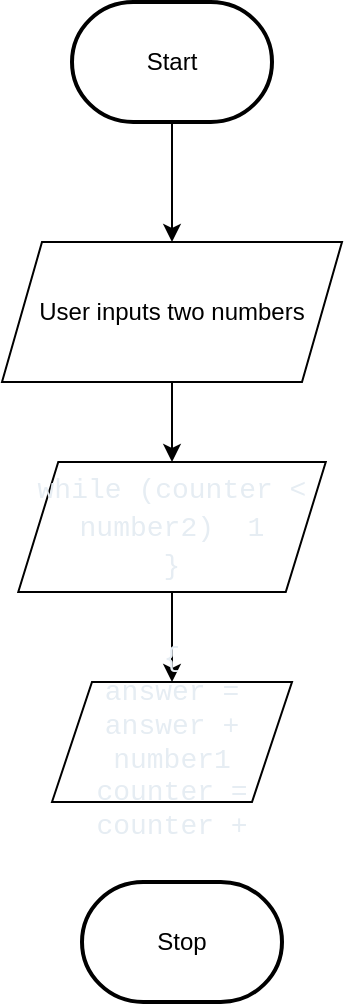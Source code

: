 <mxfile>
    <diagram id="HIP3nbAZw_EuaXWnEj3U" name="Page-1">
        <mxGraphModel dx="626" dy="469" grid="1" gridSize="10" guides="1" tooltips="1" connect="1" arrows="1" fold="1" page="1" pageScale="1" pageWidth="850" pageHeight="1100" math="0" shadow="0">
            <root>
                <mxCell id="0"/>
                <mxCell id="1" parent="0"/>
                <mxCell id="30" style="edgeStyle=orthogonalEdgeStyle;html=1;rounded=0;" parent="1" source="22" target="25" edge="1">
                    <mxGeometry relative="1" as="geometry"/>
                </mxCell>
                <mxCell id="22" value="Start" style="strokeWidth=2;html=1;shape=mxgraph.flowchart.terminator;whiteSpace=wrap;" parent="1" vertex="1">
                    <mxGeometry x="195" y="140" width="100" height="60" as="geometry"/>
                </mxCell>
                <mxCell id="23" value="Stop" style="strokeWidth=2;html=1;shape=mxgraph.flowchart.terminator;whiteSpace=wrap;" parent="1" vertex="1">
                    <mxGeometry x="200" y="580" width="100" height="60" as="geometry"/>
                </mxCell>
                <mxCell id="31" style="edgeStyle=orthogonalEdgeStyle;html=1;entryX=0.5;entryY=0;entryDx=0;entryDy=0;fontColor=#000000;rounded=0;" edge="1" parent="1" source="25" target="29">
                    <mxGeometry relative="1" as="geometry"/>
                </mxCell>
                <mxCell id="25" value="User inputs two numbers" style="shape=parallelogram;perimeter=parallelogramPerimeter;whiteSpace=wrap;html=1;fixedSize=1;" parent="1" vertex="1">
                    <mxGeometry x="160" y="260" width="170" height="70" as="geometry"/>
                </mxCell>
                <mxCell id="34" style="edgeStyle=orthogonalEdgeStyle;rounded=0;html=1;fontColor=#E6EDF3;" edge="1" parent="1" source="29" target="33">
                    <mxGeometry relative="1" as="geometry"/>
                </mxCell>
                <mxCell id="29" value="&lt;div style=&quot;font-family: Consolas, &amp;quot;Courier New&amp;quot;, monospace; font-size: 14px; line-height: 19px;&quot;&gt;&lt;div style=&quot;&quot;&gt; &lt;font color=&quot;#e6edf3&quot;&gt;while (counter &amp;lt; number2)&amp;nbsp;&lt;/font&gt;&lt;span style=&quot;color: rgb(230, 237, 243); background-color: initial;&quot;&gt;&amp;nbsp;1&lt;/span&gt;&lt;/div&gt;&lt;div style=&quot;&quot;&gt;&lt;font color=&quot;#e6edf3&quot;&gt;  }&lt;/font&gt;&lt;/div&gt;&lt;/div&gt;" style="shape=parallelogram;perimeter=parallelogramPerimeter;whiteSpace=wrap;html=1;fixedSize=1;" parent="1" vertex="1">
                    <mxGeometry x="168.13" y="370" width="153.75" height="65" as="geometry"/>
                </mxCell>
                <mxCell id="33" value="&lt;div style=&quot;color: rgb(240, 240, 240); font-family: Consolas, &amp;quot;Courier New&amp;quot;, monospace; font-size: 14px;&quot;&gt;&lt;font color=&quot;#e6edf3&quot;&gt;{&lt;/font&gt;&lt;/div&gt;&lt;div style=&quot;color: rgb(240, 240, 240); font-family: Consolas, &amp;quot;Courier New&amp;quot;, monospace; font-size: 14px;&quot;&gt;&lt;font color=&quot;#e6edf3&quot;&gt;answer = answer + number1&lt;/font&gt;&lt;/div&gt;&lt;div style=&quot;color: rgb(240, 240, 240); font-family: Consolas, &amp;quot;Courier New&amp;quot;, monospace; font-size: 14px;&quot;&gt;&lt;font color=&quot;#e6edf3&quot;&gt;counter = counter +&lt;/font&gt;&lt;/div&gt;" style="shape=parallelogram;perimeter=parallelogramPerimeter;whiteSpace=wrap;html=1;fixedSize=1;labelBackgroundColor=none;fontColor=#E6EDF3;" vertex="1" parent="1">
                    <mxGeometry x="185" y="480" width="120" height="60" as="geometry"/>
                </mxCell>
            </root>
        </mxGraphModel>
    </diagram>
</mxfile>